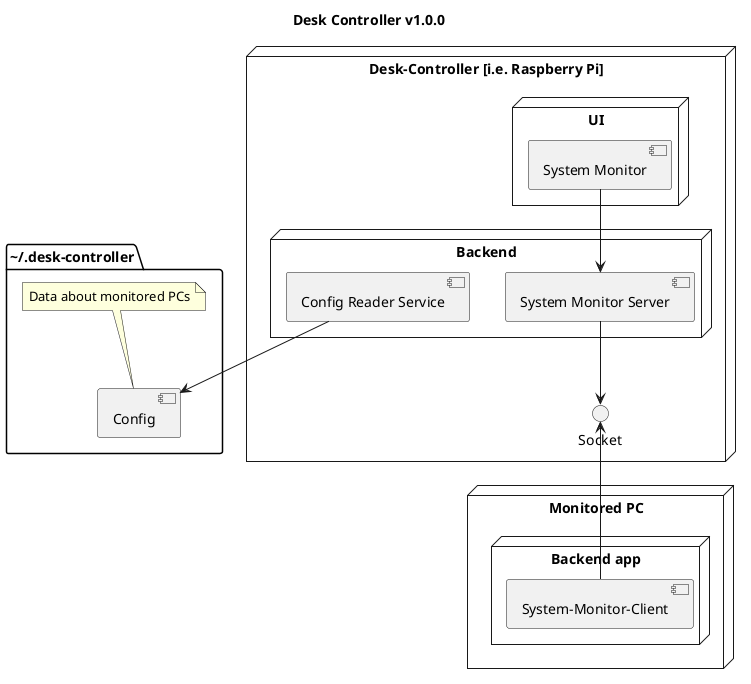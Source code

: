 @startuml Desk Controller v1.0.0

title Desk Controller v1.0.0

node "Desk-Controller [i.e. Raspberry Pi]" {
	node "UI" {
		[System Monitor]
	}

	node "Backend" {
		[Config Reader Service]
		[System Monitor Server]
	}
	
	[System Monitor] --> [System Monitor Server]
	[System Monitor Server] --> Socket
}

node "Monitored PC" {
	node "Backend app" {
		Socket <-- [System-Monitor-Client]
	}
}

folder "\~/.desk-controller" {
	[Config]

	note top of Config
		Data about monitored PCs
	end note

}

[Config Reader Service] --> [Config]

@enduml 

